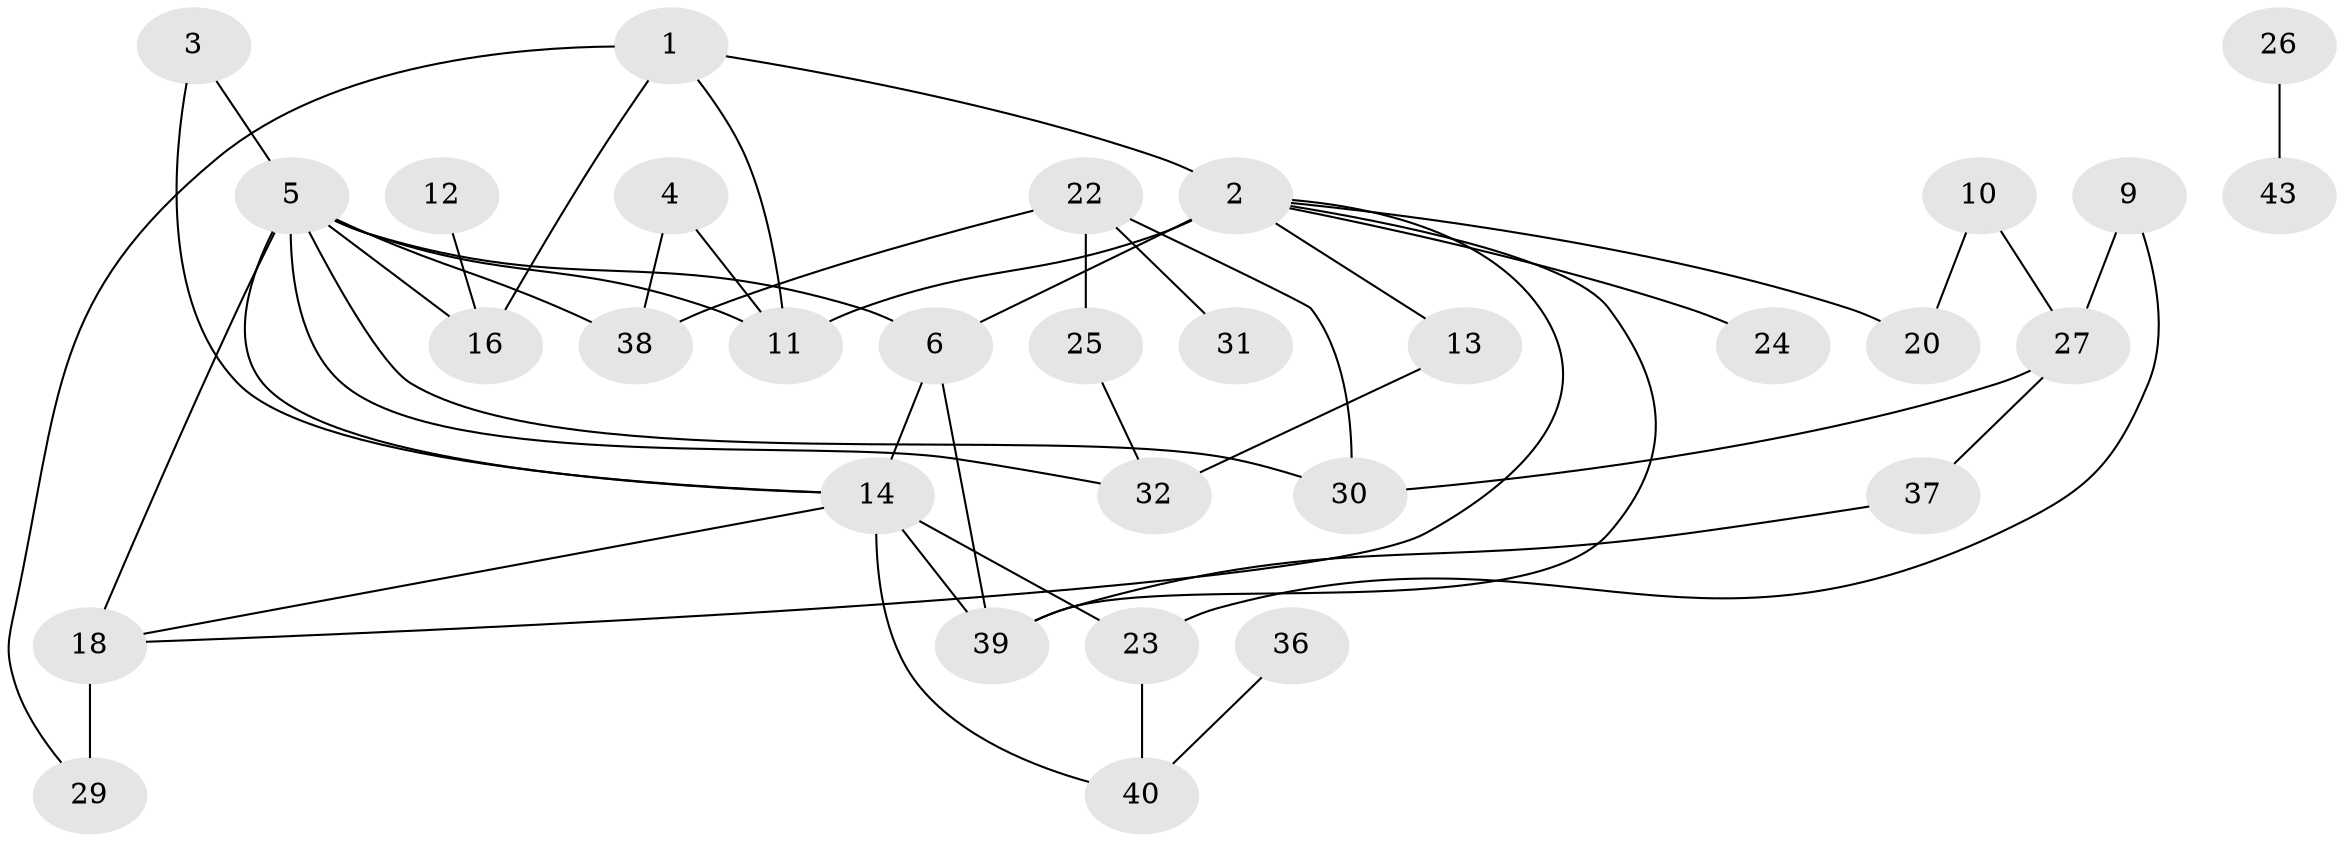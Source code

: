 // original degree distribution, {1: 0.2830188679245283, 2: 0.3113207547169811, 6: 0.018867924528301886, 4: 0.08490566037735849, 3: 0.18867924528301888, 7: 0.009433962264150943, 5: 0.02830188679245283, 0: 0.07547169811320754}
// Generated by graph-tools (version 1.1) at 2025/48/03/04/25 22:48:16]
// undirected, 31 vertices, 47 edges
graph export_dot {
  node [color=gray90,style=filled];
  1;
  2;
  3;
  4;
  5;
  6;
  9;
  10;
  11;
  12;
  13;
  14;
  16;
  18;
  20;
  22;
  23;
  24;
  25;
  26;
  27;
  29;
  30;
  31;
  32;
  36;
  37;
  38;
  39;
  40;
  43;
  1 -- 2 [weight=1.0];
  1 -- 11 [weight=1.0];
  1 -- 16 [weight=1.0];
  1 -- 29 [weight=1.0];
  2 -- 6 [weight=4.0];
  2 -- 11 [weight=1.0];
  2 -- 13 [weight=1.0];
  2 -- 18 [weight=1.0];
  2 -- 20 [weight=1.0];
  2 -- 24 [weight=1.0];
  2 -- 39 [weight=1.0];
  3 -- 5 [weight=1.0];
  3 -- 14 [weight=1.0];
  4 -- 11 [weight=1.0];
  4 -- 38 [weight=2.0];
  5 -- 6 [weight=1.0];
  5 -- 11 [weight=1.0];
  5 -- 14 [weight=1.0];
  5 -- 16 [weight=1.0];
  5 -- 18 [weight=3.0];
  5 -- 30 [weight=1.0];
  5 -- 32 [weight=1.0];
  5 -- 38 [weight=1.0];
  6 -- 14 [weight=1.0];
  6 -- 39 [weight=1.0];
  9 -- 23 [weight=1.0];
  9 -- 27 [weight=1.0];
  10 -- 20 [weight=1.0];
  10 -- 27 [weight=1.0];
  12 -- 16 [weight=1.0];
  13 -- 32 [weight=2.0];
  14 -- 18 [weight=1.0];
  14 -- 23 [weight=1.0];
  14 -- 39 [weight=1.0];
  14 -- 40 [weight=1.0];
  18 -- 29 [weight=2.0];
  22 -- 25 [weight=1.0];
  22 -- 30 [weight=1.0];
  22 -- 31 [weight=1.0];
  22 -- 38 [weight=1.0];
  23 -- 40 [weight=1.0];
  25 -- 32 [weight=1.0];
  26 -- 43 [weight=1.0];
  27 -- 30 [weight=1.0];
  27 -- 37 [weight=1.0];
  36 -- 40 [weight=1.0];
  37 -- 39 [weight=1.0];
}
